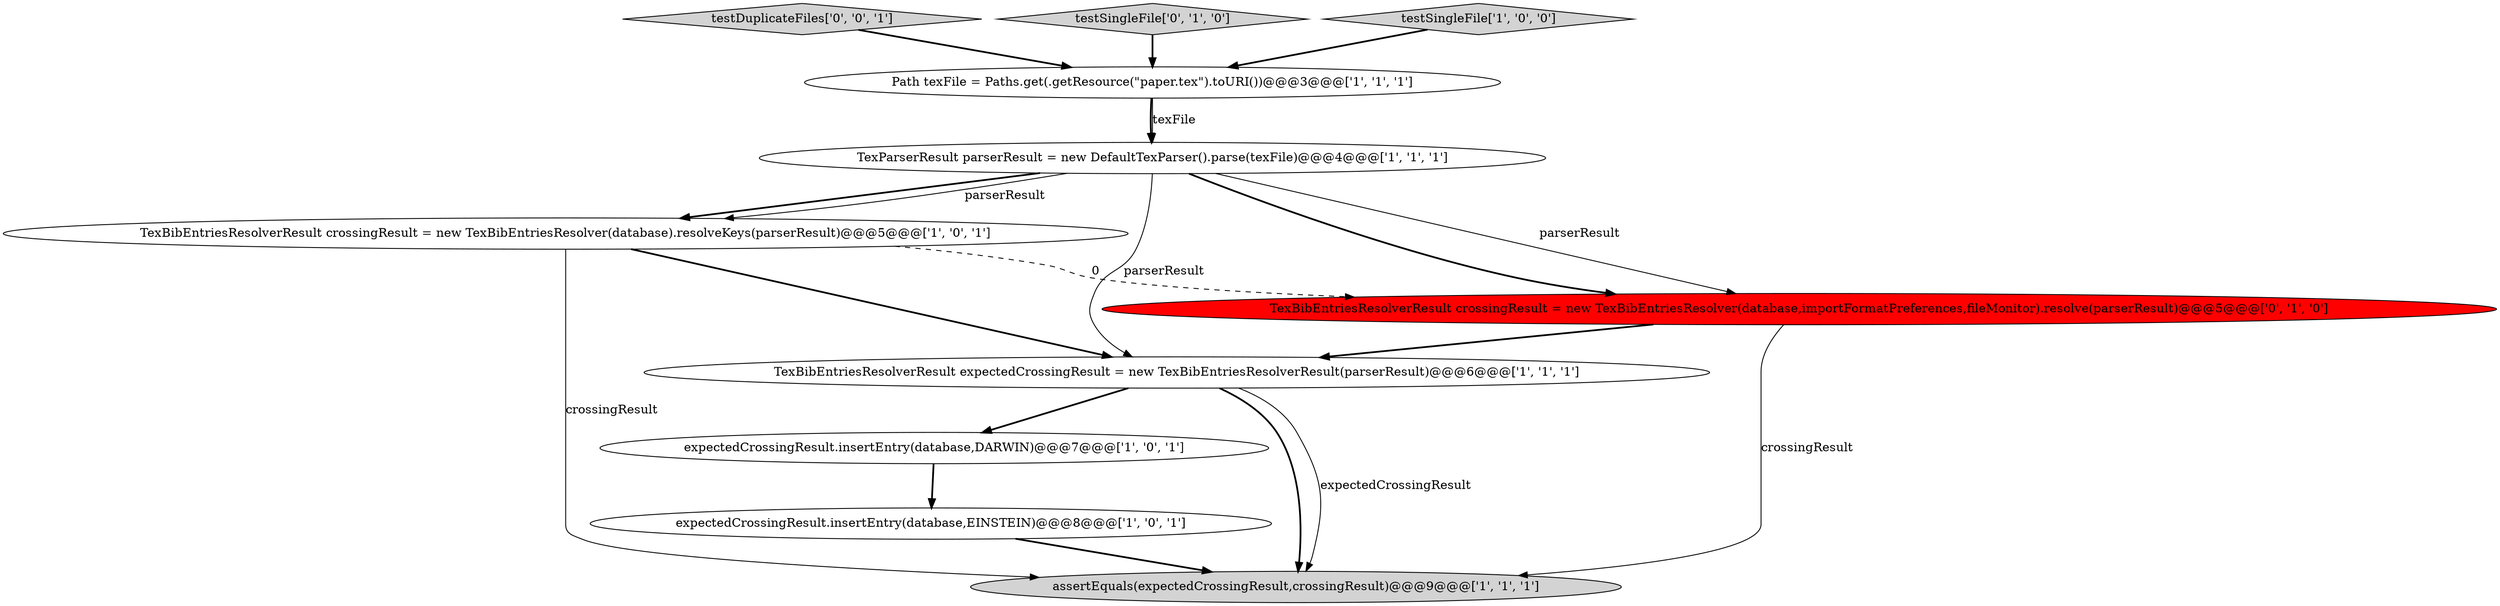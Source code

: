 digraph {
10 [style = filled, label = "testDuplicateFiles['0', '0', '1']", fillcolor = lightgray, shape = diamond image = "AAA0AAABBB3BBB"];
7 [style = filled, label = "assertEquals(expectedCrossingResult,crossingResult)@@@9@@@['1', '1', '1']", fillcolor = lightgray, shape = ellipse image = "AAA0AAABBB1BBB"];
2 [style = filled, label = "TexBibEntriesResolverResult expectedCrossingResult = new TexBibEntriesResolverResult(parserResult)@@@6@@@['1', '1', '1']", fillcolor = white, shape = ellipse image = "AAA0AAABBB1BBB"];
3 [style = filled, label = "expectedCrossingResult.insertEntry(database,DARWIN)@@@7@@@['1', '0', '1']", fillcolor = white, shape = ellipse image = "AAA0AAABBB1BBB"];
4 [style = filled, label = "expectedCrossingResult.insertEntry(database,EINSTEIN)@@@8@@@['1', '0', '1']", fillcolor = white, shape = ellipse image = "AAA0AAABBB1BBB"];
5 [style = filled, label = "TexParserResult parserResult = new DefaultTexParser().parse(texFile)@@@4@@@['1', '1', '1']", fillcolor = white, shape = ellipse image = "AAA0AAABBB1BBB"];
9 [style = filled, label = "testSingleFile['0', '1', '0']", fillcolor = lightgray, shape = diamond image = "AAA0AAABBB2BBB"];
8 [style = filled, label = "TexBibEntriesResolverResult crossingResult = new TexBibEntriesResolver(database,importFormatPreferences,fileMonitor).resolve(parserResult)@@@5@@@['0', '1', '0']", fillcolor = red, shape = ellipse image = "AAA1AAABBB2BBB"];
6 [style = filled, label = "TexBibEntriesResolverResult crossingResult = new TexBibEntriesResolver(database).resolveKeys(parserResult)@@@5@@@['1', '0', '1']", fillcolor = white, shape = ellipse image = "AAA0AAABBB1BBB"];
0 [style = filled, label = "testSingleFile['1', '0', '0']", fillcolor = lightgray, shape = diamond image = "AAA0AAABBB1BBB"];
1 [style = filled, label = "Path texFile = Paths.get(.getResource(\"paper.tex\").toURI())@@@3@@@['1', '1', '1']", fillcolor = white, shape = ellipse image = "AAA0AAABBB1BBB"];
1->5 [style = bold, label=""];
5->8 [style = bold, label=""];
6->8 [style = dashed, label="0"];
5->2 [style = solid, label="parserResult"];
2->7 [style = bold, label=""];
2->7 [style = solid, label="expectedCrossingResult"];
5->8 [style = solid, label="parserResult"];
5->6 [style = bold, label=""];
8->2 [style = bold, label=""];
9->1 [style = bold, label=""];
10->1 [style = bold, label=""];
1->5 [style = solid, label="texFile"];
8->7 [style = solid, label="crossingResult"];
3->4 [style = bold, label=""];
0->1 [style = bold, label=""];
6->7 [style = solid, label="crossingResult"];
4->7 [style = bold, label=""];
5->6 [style = solid, label="parserResult"];
2->3 [style = bold, label=""];
6->2 [style = bold, label=""];
}
